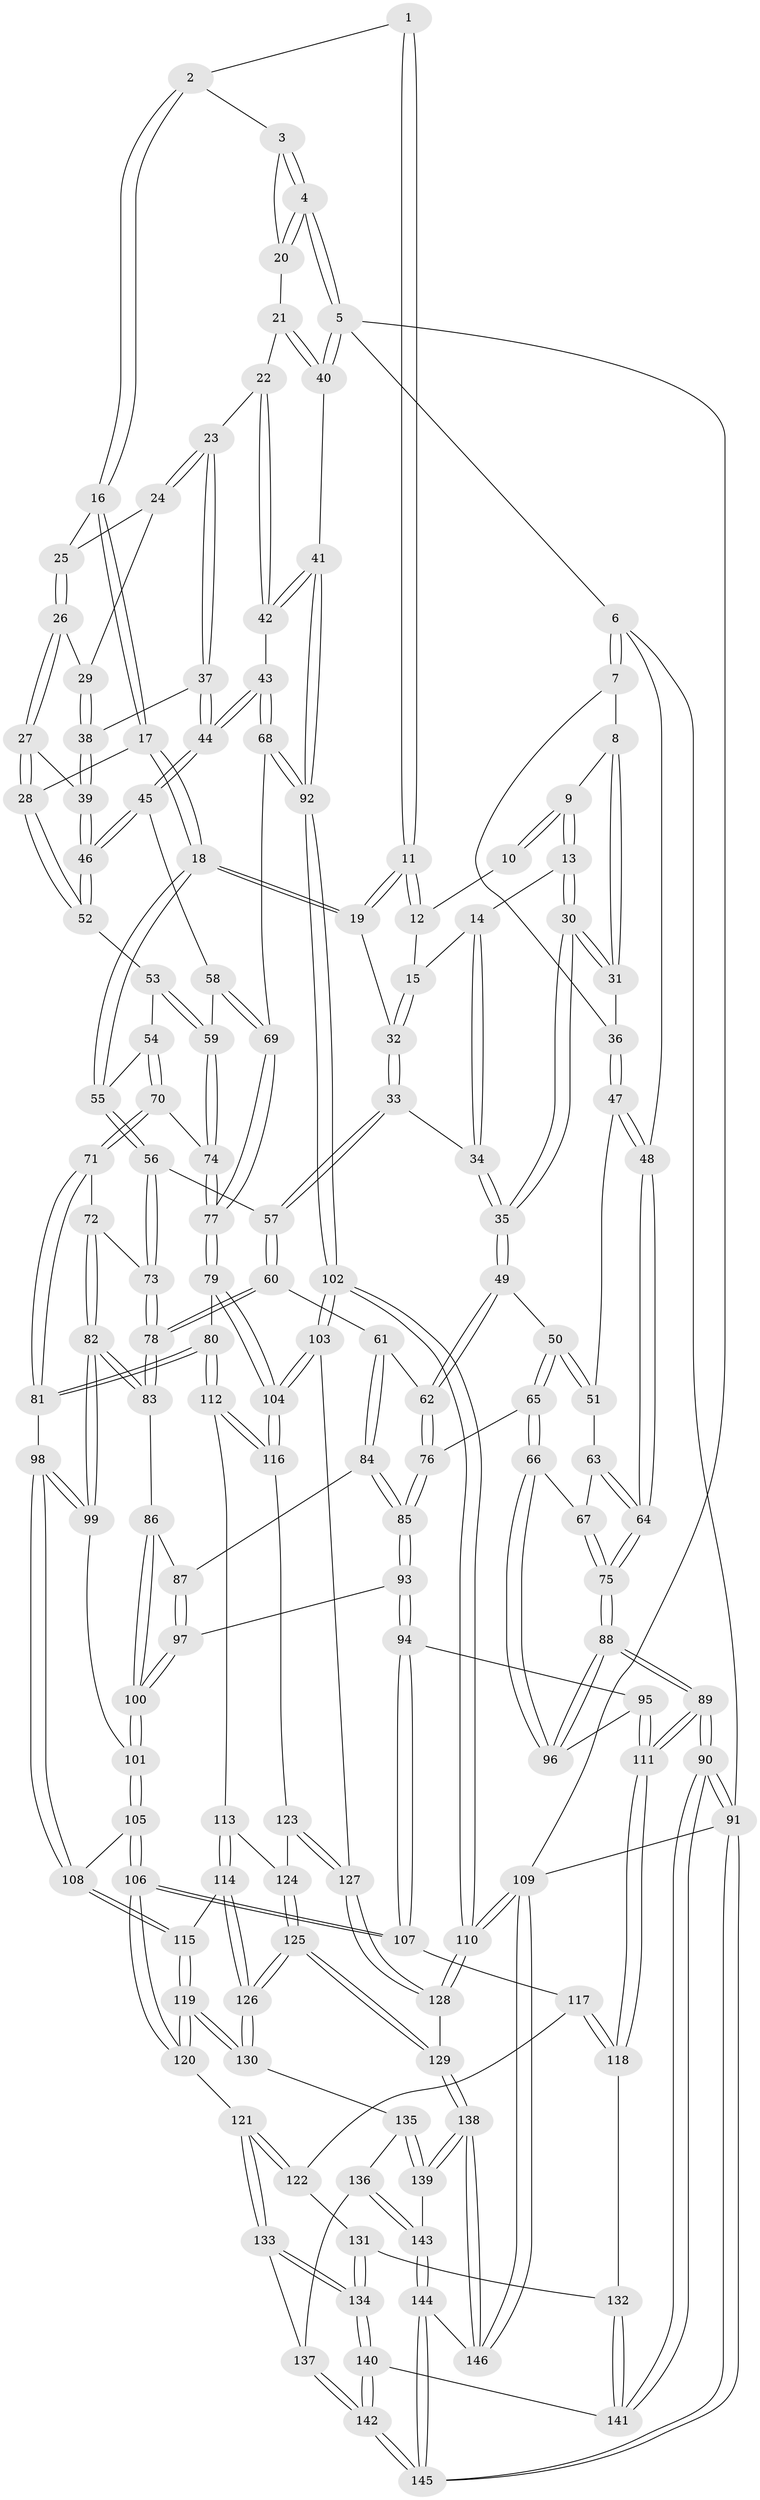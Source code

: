 // coarse degree distribution, {2: 0.06818181818181818, 3: 0.6477272727272727, 4: 0.18181818181818182, 5: 0.056818181818181816, 6: 0.045454545454545456}
// Generated by graph-tools (version 1.1) at 2025/54/03/04/25 22:54:26]
// undirected, 146 vertices, 362 edges
graph export_dot {
  node [color=gray90,style=filled];
  1 [pos="+0.5473827987896469+0"];
  2 [pos="+0.7097040976716108+0"];
  3 [pos="+0.7446182334838005+0"];
  4 [pos="+1+0"];
  5 [pos="+1+0"];
  6 [pos="+0+0"];
  7 [pos="+0+0"];
  8 [pos="+0.16886867012591983+0"];
  9 [pos="+0.18013467475148315+0"];
  10 [pos="+0.44340191059956247+0"];
  11 [pos="+0.50496904883732+0.07907467389832985"];
  12 [pos="+0.44140342648580605+0.04425101513680144"];
  13 [pos="+0.319943689778574+0.0650341813112837"];
  14 [pos="+0.3451664793569191+0.07931174023876288"];
  15 [pos="+0.4130537746028488+0.08061314783180262"];
  16 [pos="+0.7112890307097135+0"];
  17 [pos="+0.6062460970099675+0.14379083661780906"];
  18 [pos="+0.5576610711874459+0.17282003202212806"];
  19 [pos="+0.5291174863111148+0.16488967943295627"];
  20 [pos="+0.9264557251601017+0.10037181444737495"];
  21 [pos="+0.9217401230271585+0.11185816968488269"];
  22 [pos="+0.9144370798713122+0.12063527984302574"];
  23 [pos="+0.8964798586731398+0.12430606652141922"];
  24 [pos="+0.8040796846188699+0.026125478680033697"];
  25 [pos="+0.7373930188580602+0"];
  26 [pos="+0.750062366124935+0.14042902280879954"];
  27 [pos="+0.712628883755544+0.18549860304707194"];
  28 [pos="+0.7125637973299463+0.18554533022980688"];
  29 [pos="+0.7979083904889605+0.13691822501710071"];
  30 [pos="+0.2614866749577199+0.19676560388352968"];
  31 [pos="+0.21304036781612984+0.1652849025976691"];
  32 [pos="+0.501815836456561+0.16883204931060458"];
  33 [pos="+0.435250534105224+0.20254241242569268"];
  34 [pos="+0.40179314346460987+0.19113254386220518"];
  35 [pos="+0.2692844884150395+0.22057094605043073"];
  36 [pos="+0.18961255256645984+0.1636620164473508"];
  37 [pos="+0.8933308704889449+0.12756198243515965"];
  38 [pos="+0.8274696493767124+0.15006364959818244"];
  39 [pos="+0.812660354816603+0.1916502015817684"];
  40 [pos="+1+0.11912649650163468"];
  41 [pos="+1+0.34711612991139595"];
  42 [pos="+1+0.29990651420501613"];
  43 [pos="+0.8818802898276007+0.2918425169203148"];
  44 [pos="+0.8653719075950056+0.2848549684772204"];
  45 [pos="+0.8423816479923547+0.28458960591115584"];
  46 [pos="+0.8402227145970003+0.2820253731410173"];
  47 [pos="+0.09399840282085861+0.17412206051918253"];
  48 [pos="+0+0"];
  49 [pos="+0.25711334086221027+0.28292412964210756"];
  50 [pos="+0.1951103125023284+0.28926295450655715"];
  51 [pos="+0.1276743521376969+0.24961724845019923"];
  52 [pos="+0.7197821887013769+0.21286642220557914"];
  53 [pos="+0.7122820439808588+0.23576757232964118"];
  54 [pos="+0.665067302243871+0.3106753038789589"];
  55 [pos="+0.5734659141683708+0.2652208237303418"];
  56 [pos="+0.5446688262114592+0.3123929935212583"];
  57 [pos="+0.41014345377713135+0.3288905044189516"];
  58 [pos="+0.8329563877837156+0.2928138367400276"];
  59 [pos="+0.7742856917362826+0.33326774554968575"];
  60 [pos="+0.39998218355196496+0.3402544522988978"];
  61 [pos="+0.30759585058093186+0.3431984551250359"];
  62 [pos="+0.2919563236750864+0.3335722190380646"];
  63 [pos="+0.07383913087011024+0.29795254633861146"];
  64 [pos="+0+0"];
  65 [pos="+0.09891742839938775+0.396502113647337"];
  66 [pos="+0.0850223531399787+0.3993961102988707"];
  67 [pos="+0.07307818791111159+0.3358578725140545"];
  68 [pos="+0.8706002081136812+0.45890145847846586"];
  69 [pos="+0.8334517043892772+0.4620441028528515"];
  70 [pos="+0.684326435372378+0.3469970815290931"];
  71 [pos="+0.655023925540875+0.435969315111762"];
  72 [pos="+0.5589305159052945+0.3880344793047477"];
  73 [pos="+0.5549136941583604+0.38057639522808834"];
  74 [pos="+0.7737123581749862+0.3338511148055848"];
  75 [pos="+0+0.1649268804099352"];
  76 [pos="+0.19007657156752944+0.4296623815702929"];
  77 [pos="+0.800427270261482+0.4687379760523154"];
  78 [pos="+0.42906353187549945+0.3937298897605424"];
  79 [pos="+0.7332029007477211+0.5192510843778299"];
  80 [pos="+0.6932192117190557+0.5300069171076035"];
  81 [pos="+0.6819211087780718+0.5241725270284064"];
  82 [pos="+0.48945203821443256+0.48083393225051946"];
  83 [pos="+0.43715141561713416+0.4335689980276208"];
  84 [pos="+0.3089671500217356+0.41349871844050445"];
  85 [pos="+0.210544718232721+0.4844734176712976"];
  86 [pos="+0.36443818600503813+0.4874252137218922"];
  87 [pos="+0.31590477409523665+0.43715088975598904"];
  88 [pos="+0+0.494513574985844"];
  89 [pos="+0+0.8892500521854177"];
  90 [pos="+0+1"];
  91 [pos="+0+1"];
  92 [pos="+1+0.5574979072428192"];
  93 [pos="+0.2139994252746763+0.5272159498293956"];
  94 [pos="+0.1745141238546575+0.5903840395748787"];
  95 [pos="+0.1007375790346461+0.5627240413121836"];
  96 [pos="+0+0.48585812890691704"];
  97 [pos="+0.2642018789973979+0.5157899938912307"];
  98 [pos="+0.5530123248210151+0.5594664814811655"];
  99 [pos="+0.49461602897533546+0.49620352611917196"];
  100 [pos="+0.360885095252567+0.5430080305578882"];
  101 [pos="+0.3675779346114154+0.5564034778248167"];
  102 [pos="+1+0.6749877884659008"];
  103 [pos="+1+0.6865109865387932"];
  104 [pos="+0.9858338304791255+0.6822819726461028"];
  105 [pos="+0.3697670710642776+0.6105916509829686"];
  106 [pos="+0.3326169000421646+0.660868105224467"];
  107 [pos="+0.18702918860098722+0.6165206708191053"];
  108 [pos="+0.5206011646298623+0.616044589416685"];
  109 [pos="+1+1"];
  110 [pos="+1+1"];
  111 [pos="+0+0.7988761899602688"];
  112 [pos="+0.6964069827094562+0.5515884606646644"];
  113 [pos="+0.6478825784736084+0.7128080093678305"];
  114 [pos="+0.6383255682601495+0.7191084524302689"];
  115 [pos="+0.5320259497193562+0.7105495965077941"];
  116 [pos="+0.7928454260645668+0.7053615911095523"];
  117 [pos="+0.16851656729437609+0.6689340625589727"];
  118 [pos="+0.07268939759111095+0.7889487332650638"];
  119 [pos="+0.501176151492481+0.7553866244242016"];
  120 [pos="+0.34650893642343744+0.7171630460894626"];
  121 [pos="+0.3238341550276559+0.7637067035859001"];
  122 [pos="+0.24088233324994843+0.7686886025332195"];
  123 [pos="+0.7873186723001186+0.7114803757770097"];
  124 [pos="+0.7291314663356125+0.732325956036714"];
  125 [pos="+0.6884815037500027+0.9221120267057005"];
  126 [pos="+0.6603320200979029+0.883746441421986"];
  127 [pos="+0.7865334012989175+0.8665965649466734"];
  128 [pos="+0.7859150901751251+0.8677852856163419"];
  129 [pos="+0.6955354147526024+0.9372318653690259"];
  130 [pos="+0.5045287801732231+0.7896418203804907"];
  131 [pos="+0.22056507199167347+0.7863957056758345"];
  132 [pos="+0.07825320407439301+0.7920236700064768"];
  133 [pos="+0.3300637014228801+0.829043238500997"];
  134 [pos="+0.22697277686653947+0.8874739457002461"];
  135 [pos="+0.49333262959092755+0.8091332837663643"];
  136 [pos="+0.3875538592138729+0.8832553259710083"];
  137 [pos="+0.37719441456318087+0.8783576603132044"];
  138 [pos="+0.6907546085020095+0.9692884415535161"];
  139 [pos="+0.5150746898549344+0.9268516504505906"];
  140 [pos="+0.20827203141947703+0.9095407795552759"];
  141 [pos="+0.1784296242360683+0.8898107653201195"];
  142 [pos="+0.22415086969920117+1"];
  143 [pos="+0.4267499335758155+0.9719324678634881"];
  144 [pos="+0.39008742912044075+1"];
  145 [pos="+0.2051086480804448+1"];
  146 [pos="+0.7289863557391837+1"];
  1 -- 2;
  1 -- 11;
  1 -- 11;
  2 -- 3;
  2 -- 16;
  2 -- 16;
  3 -- 4;
  3 -- 4;
  3 -- 20;
  4 -- 5;
  4 -- 5;
  4 -- 20;
  4 -- 20;
  5 -- 6;
  5 -- 40;
  5 -- 40;
  5 -- 109;
  6 -- 7;
  6 -- 7;
  6 -- 48;
  6 -- 91;
  7 -- 8;
  7 -- 36;
  8 -- 9;
  8 -- 31;
  8 -- 31;
  9 -- 10;
  9 -- 10;
  9 -- 13;
  9 -- 13;
  10 -- 12;
  11 -- 12;
  11 -- 12;
  11 -- 19;
  11 -- 19;
  12 -- 15;
  13 -- 14;
  13 -- 30;
  13 -- 30;
  14 -- 15;
  14 -- 34;
  14 -- 34;
  15 -- 32;
  15 -- 32;
  16 -- 17;
  16 -- 17;
  16 -- 25;
  17 -- 18;
  17 -- 18;
  17 -- 28;
  18 -- 19;
  18 -- 19;
  18 -- 55;
  18 -- 55;
  19 -- 32;
  20 -- 21;
  21 -- 22;
  21 -- 40;
  21 -- 40;
  22 -- 23;
  22 -- 42;
  22 -- 42;
  23 -- 24;
  23 -- 24;
  23 -- 37;
  23 -- 37;
  24 -- 25;
  24 -- 29;
  25 -- 26;
  25 -- 26;
  26 -- 27;
  26 -- 27;
  26 -- 29;
  27 -- 28;
  27 -- 28;
  27 -- 39;
  28 -- 52;
  28 -- 52;
  29 -- 38;
  29 -- 38;
  30 -- 31;
  30 -- 31;
  30 -- 35;
  30 -- 35;
  31 -- 36;
  32 -- 33;
  32 -- 33;
  33 -- 34;
  33 -- 57;
  33 -- 57;
  34 -- 35;
  34 -- 35;
  35 -- 49;
  35 -- 49;
  36 -- 47;
  36 -- 47;
  37 -- 38;
  37 -- 44;
  37 -- 44;
  38 -- 39;
  38 -- 39;
  39 -- 46;
  39 -- 46;
  40 -- 41;
  41 -- 42;
  41 -- 42;
  41 -- 92;
  41 -- 92;
  42 -- 43;
  43 -- 44;
  43 -- 44;
  43 -- 68;
  43 -- 68;
  44 -- 45;
  44 -- 45;
  45 -- 46;
  45 -- 46;
  45 -- 58;
  46 -- 52;
  46 -- 52;
  47 -- 48;
  47 -- 48;
  47 -- 51;
  48 -- 64;
  48 -- 64;
  49 -- 50;
  49 -- 62;
  49 -- 62;
  50 -- 51;
  50 -- 51;
  50 -- 65;
  50 -- 65;
  51 -- 63;
  52 -- 53;
  53 -- 54;
  53 -- 59;
  53 -- 59;
  54 -- 55;
  54 -- 70;
  54 -- 70;
  55 -- 56;
  55 -- 56;
  56 -- 57;
  56 -- 73;
  56 -- 73;
  57 -- 60;
  57 -- 60;
  58 -- 59;
  58 -- 69;
  58 -- 69;
  59 -- 74;
  59 -- 74;
  60 -- 61;
  60 -- 78;
  60 -- 78;
  61 -- 62;
  61 -- 84;
  61 -- 84;
  62 -- 76;
  62 -- 76;
  63 -- 64;
  63 -- 64;
  63 -- 67;
  64 -- 75;
  64 -- 75;
  65 -- 66;
  65 -- 66;
  65 -- 76;
  66 -- 67;
  66 -- 96;
  66 -- 96;
  67 -- 75;
  67 -- 75;
  68 -- 69;
  68 -- 92;
  68 -- 92;
  69 -- 77;
  69 -- 77;
  70 -- 71;
  70 -- 71;
  70 -- 74;
  71 -- 72;
  71 -- 81;
  71 -- 81;
  72 -- 73;
  72 -- 82;
  72 -- 82;
  73 -- 78;
  73 -- 78;
  74 -- 77;
  74 -- 77;
  75 -- 88;
  75 -- 88;
  76 -- 85;
  76 -- 85;
  77 -- 79;
  77 -- 79;
  78 -- 83;
  78 -- 83;
  79 -- 80;
  79 -- 104;
  79 -- 104;
  80 -- 81;
  80 -- 81;
  80 -- 112;
  80 -- 112;
  81 -- 98;
  82 -- 83;
  82 -- 83;
  82 -- 99;
  82 -- 99;
  83 -- 86;
  84 -- 85;
  84 -- 85;
  84 -- 87;
  85 -- 93;
  85 -- 93;
  86 -- 87;
  86 -- 100;
  86 -- 100;
  87 -- 97;
  87 -- 97;
  88 -- 89;
  88 -- 89;
  88 -- 96;
  88 -- 96;
  89 -- 90;
  89 -- 90;
  89 -- 111;
  89 -- 111;
  90 -- 91;
  90 -- 91;
  90 -- 141;
  90 -- 141;
  91 -- 145;
  91 -- 145;
  91 -- 109;
  92 -- 102;
  92 -- 102;
  93 -- 94;
  93 -- 94;
  93 -- 97;
  94 -- 95;
  94 -- 107;
  94 -- 107;
  95 -- 96;
  95 -- 111;
  95 -- 111;
  97 -- 100;
  97 -- 100;
  98 -- 99;
  98 -- 99;
  98 -- 108;
  98 -- 108;
  99 -- 101;
  100 -- 101;
  100 -- 101;
  101 -- 105;
  101 -- 105;
  102 -- 103;
  102 -- 103;
  102 -- 110;
  102 -- 110;
  103 -- 104;
  103 -- 104;
  103 -- 127;
  104 -- 116;
  104 -- 116;
  105 -- 106;
  105 -- 106;
  105 -- 108;
  106 -- 107;
  106 -- 107;
  106 -- 120;
  106 -- 120;
  107 -- 117;
  108 -- 115;
  108 -- 115;
  109 -- 110;
  109 -- 110;
  109 -- 146;
  109 -- 146;
  110 -- 128;
  110 -- 128;
  111 -- 118;
  111 -- 118;
  112 -- 113;
  112 -- 116;
  112 -- 116;
  113 -- 114;
  113 -- 114;
  113 -- 124;
  114 -- 115;
  114 -- 126;
  114 -- 126;
  115 -- 119;
  115 -- 119;
  116 -- 123;
  117 -- 118;
  117 -- 118;
  117 -- 122;
  118 -- 132;
  119 -- 120;
  119 -- 120;
  119 -- 130;
  119 -- 130;
  120 -- 121;
  121 -- 122;
  121 -- 122;
  121 -- 133;
  121 -- 133;
  122 -- 131;
  123 -- 124;
  123 -- 127;
  123 -- 127;
  124 -- 125;
  124 -- 125;
  125 -- 126;
  125 -- 126;
  125 -- 129;
  125 -- 129;
  126 -- 130;
  126 -- 130;
  127 -- 128;
  127 -- 128;
  128 -- 129;
  129 -- 138;
  129 -- 138;
  130 -- 135;
  131 -- 132;
  131 -- 134;
  131 -- 134;
  132 -- 141;
  132 -- 141;
  133 -- 134;
  133 -- 134;
  133 -- 137;
  134 -- 140;
  134 -- 140;
  135 -- 136;
  135 -- 139;
  135 -- 139;
  136 -- 137;
  136 -- 143;
  136 -- 143;
  137 -- 142;
  137 -- 142;
  138 -- 139;
  138 -- 139;
  138 -- 146;
  138 -- 146;
  139 -- 143;
  140 -- 141;
  140 -- 142;
  140 -- 142;
  142 -- 145;
  142 -- 145;
  143 -- 144;
  143 -- 144;
  144 -- 145;
  144 -- 145;
  144 -- 146;
}

